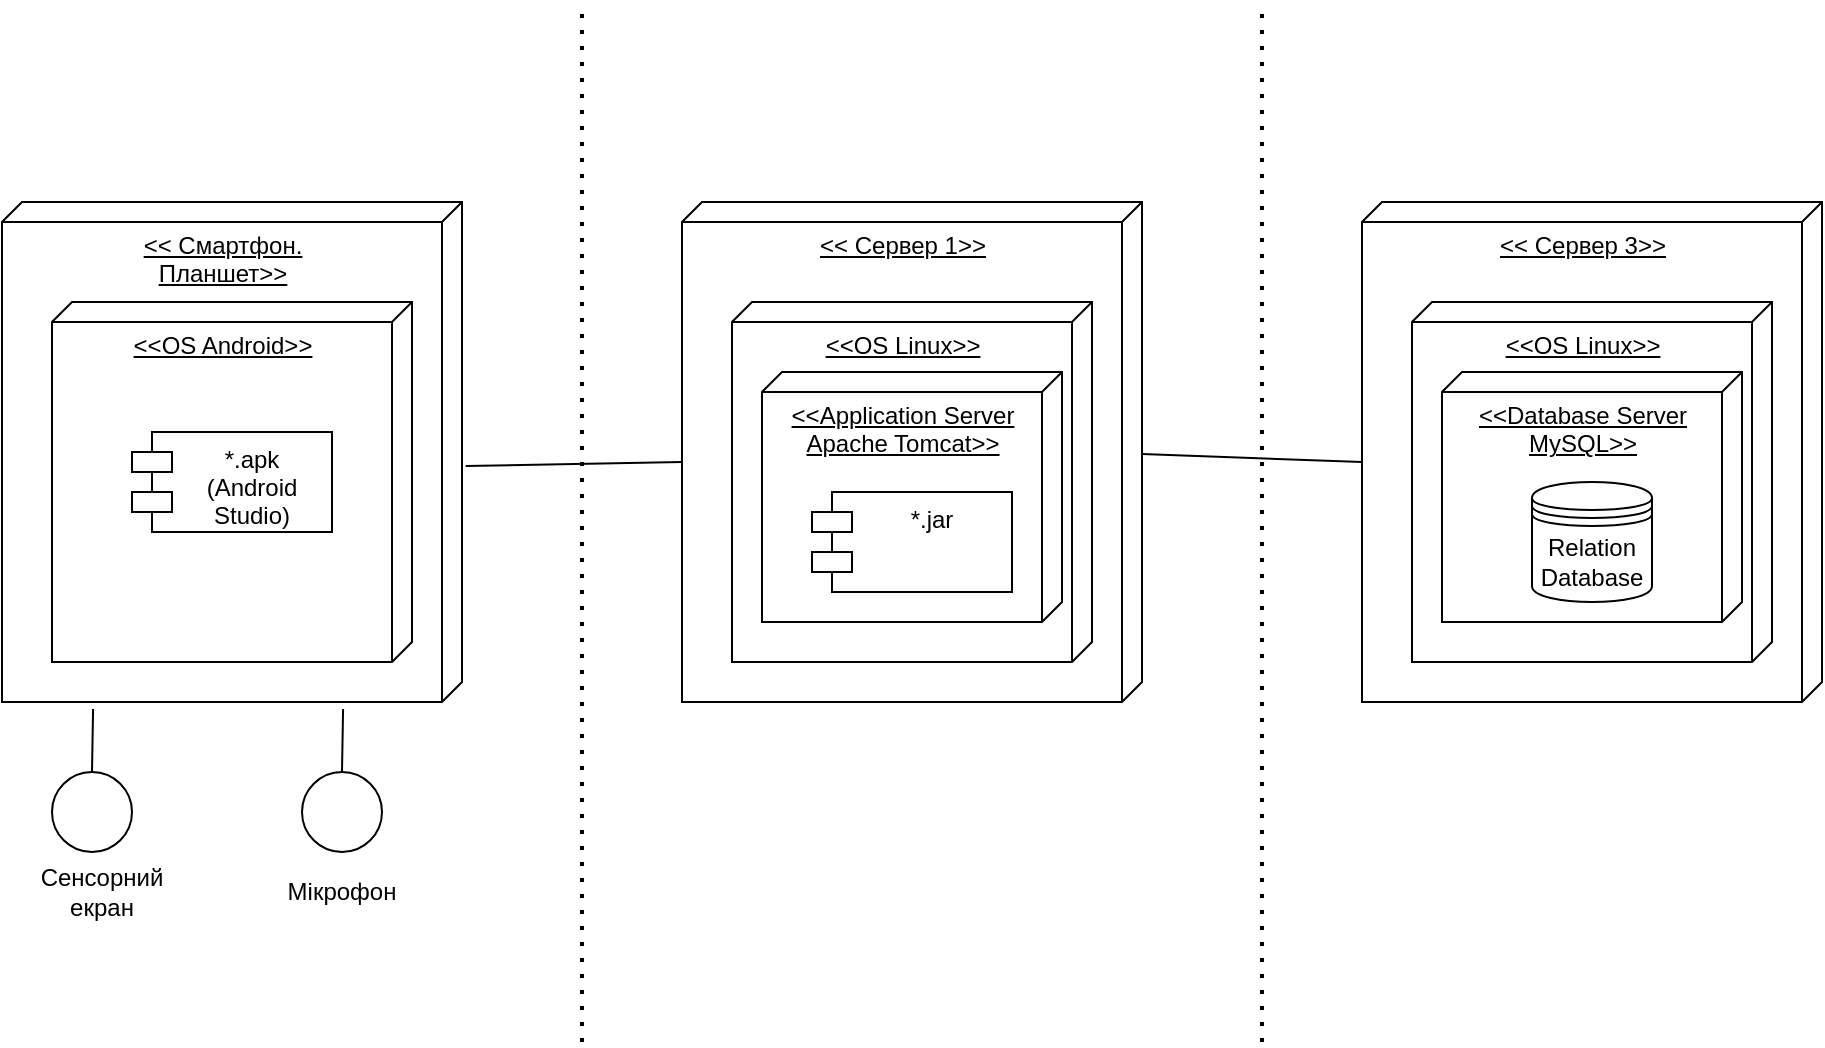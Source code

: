 <mxfile version="21.8.2" type="device">
  <diagram name="Page-1" id="9f46799a-70d6-7492-0946-bef42562c5a5">
    <mxGraphModel dx="1434" dy="884" grid="0" gridSize="10" guides="1" tooltips="1" connect="1" arrows="1" fold="1" page="1" pageScale="1" pageWidth="1100" pageHeight="850" background="none" math="0" shadow="0">
      <root>
        <mxCell id="0" />
        <mxCell id="1" parent="0" />
        <mxCell id="ZWZ4TqS6q02lusVHSzw_-1" value="&amp;lt;&amp;lt; Смартфон. &lt;br&gt;Планшет&amp;gt;&amp;gt;" style="verticalAlign=top;align=center;spacingTop=8;spacingLeft=2;spacingRight=12;shape=cube;size=10;direction=south;fontStyle=4;html=1;" parent="1" vertex="1">
          <mxGeometry x="70" y="140" width="230" height="250" as="geometry" />
        </mxCell>
        <mxCell id="ZWZ4TqS6q02lusVHSzw_-2" value="&amp;lt;&amp;lt;ОS Android&amp;gt;&amp;gt;" style="verticalAlign=top;align=center;spacingTop=8;spacingLeft=2;spacingRight=12;shape=cube;size=10;direction=south;fontStyle=4;html=1;" parent="1" vertex="1">
          <mxGeometry x="95" y="190" width="180" height="180" as="geometry" />
        </mxCell>
        <mxCell id="ZWZ4TqS6q02lusVHSzw_-3" value="*.apk&#xa;(Android &#xa;Studio)" style="shape=module;align=left;spacingLeft=20;align=center;verticalAlign=top;" parent="1" vertex="1">
          <mxGeometry x="135" y="255" width="100" height="50" as="geometry" />
        </mxCell>
        <mxCell id="ZWZ4TqS6q02lusVHSzw_-7" value="" style="ellipse;whiteSpace=wrap;html=1;aspect=fixed;" parent="1" vertex="1">
          <mxGeometry x="95" y="425" width="40" height="40" as="geometry" />
        </mxCell>
        <mxCell id="ZWZ4TqS6q02lusVHSzw_-8" value="Сенcорний екран" style="text;html=1;strokeColor=none;fillColor=none;align=center;verticalAlign=middle;whiteSpace=wrap;rounded=0;" parent="1" vertex="1">
          <mxGeometry x="90" y="470" width="60" height="30" as="geometry" />
        </mxCell>
        <mxCell id="ZWZ4TqS6q02lusVHSzw_-9" value="" style="endArrow=none;html=1;rounded=0;exitX=1.014;exitY=0.802;exitDx=0;exitDy=0;exitPerimeter=0;entryX=0.5;entryY=0;entryDx=0;entryDy=0;" parent="1" source="ZWZ4TqS6q02lusVHSzw_-1" target="ZWZ4TqS6q02lusVHSzw_-7" edge="1">
          <mxGeometry width="50" height="50" relative="1" as="geometry">
            <mxPoint x="570" y="360" as="sourcePoint" />
            <mxPoint x="620" y="310" as="targetPoint" />
          </mxGeometry>
        </mxCell>
        <mxCell id="ZWZ4TqS6q02lusVHSzw_-10" value="" style="ellipse;whiteSpace=wrap;html=1;aspect=fixed;" parent="1" vertex="1">
          <mxGeometry x="220" y="425" width="40" height="40" as="geometry" />
        </mxCell>
        <mxCell id="ZWZ4TqS6q02lusVHSzw_-11" value="" style="endArrow=none;html=1;rounded=0;exitX=1.014;exitY=0.802;exitDx=0;exitDy=0;exitPerimeter=0;entryX=0.5;entryY=0;entryDx=0;entryDy=0;" parent="1" target="ZWZ4TqS6q02lusVHSzw_-10" edge="1">
          <mxGeometry width="50" height="50" relative="1" as="geometry">
            <mxPoint x="240.54" y="393.5" as="sourcePoint" />
            <mxPoint x="745" y="310" as="targetPoint" />
          </mxGeometry>
        </mxCell>
        <mxCell id="ZWZ4TqS6q02lusVHSzw_-12" value="Мікрофон" style="text;html=1;strokeColor=none;fillColor=none;align=center;verticalAlign=middle;whiteSpace=wrap;rounded=0;" parent="1" vertex="1">
          <mxGeometry x="210" y="470" width="60" height="30" as="geometry" />
        </mxCell>
        <mxCell id="ZWZ4TqS6q02lusVHSzw_-13" value="&amp;lt;&amp;lt; Сервер 1&amp;gt;&amp;gt;" style="verticalAlign=top;align=center;spacingTop=8;spacingLeft=2;spacingRight=12;shape=cube;size=10;direction=south;fontStyle=4;html=1;" parent="1" vertex="1">
          <mxGeometry x="410" y="140" width="230" height="250" as="geometry" />
        </mxCell>
        <mxCell id="ZWZ4TqS6q02lusVHSzw_-14" value="&amp;lt;&amp;lt;ОS Linux&amp;gt;&amp;gt;" style="verticalAlign=top;align=center;spacingTop=8;spacingLeft=2;spacingRight=12;shape=cube;size=10;direction=south;fontStyle=4;html=1;" parent="1" vertex="1">
          <mxGeometry x="435" y="190" width="180" height="180" as="geometry" />
        </mxCell>
        <mxCell id="ZWZ4TqS6q02lusVHSzw_-22" value="&amp;lt;&amp;lt;Application Server &lt;br&gt;Apache Tomcat&amp;gt;&amp;gt;" style="verticalAlign=top;align=center;spacingTop=8;spacingLeft=2;spacingRight=12;shape=cube;size=10;direction=south;fontStyle=4;html=1;" parent="1" vertex="1">
          <mxGeometry x="450" y="225" width="150" height="125" as="geometry" />
        </mxCell>
        <mxCell id="ZWZ4TqS6q02lusVHSzw_-23" value="*.jar" style="shape=module;align=left;spacingLeft=20;align=center;verticalAlign=top;" parent="1" vertex="1">
          <mxGeometry x="475" y="285" width="100" height="50" as="geometry" />
        </mxCell>
        <mxCell id="ZWZ4TqS6q02lusVHSzw_-24" value="&amp;lt;&amp;lt; Сервер 3&amp;gt;&amp;gt;" style="verticalAlign=top;align=center;spacingTop=8;spacingLeft=2;spacingRight=12;shape=cube;size=10;direction=south;fontStyle=4;html=1;" parent="1" vertex="1">
          <mxGeometry x="750" y="140" width="230" height="250" as="geometry" />
        </mxCell>
        <mxCell id="ZWZ4TqS6q02lusVHSzw_-25" value="&amp;lt;&amp;lt;ОS Linux&amp;gt;&amp;gt;" style="verticalAlign=top;align=center;spacingTop=8;spacingLeft=2;spacingRight=12;shape=cube;size=10;direction=south;fontStyle=4;html=1;" parent="1" vertex="1">
          <mxGeometry x="775" y="190" width="180" height="180" as="geometry" />
        </mxCell>
        <mxCell id="ZWZ4TqS6q02lusVHSzw_-26" value="&amp;lt;&amp;lt;Database Server&lt;br&gt;MySQL&amp;gt;&amp;gt;" style="verticalAlign=top;align=center;spacingTop=8;spacingLeft=2;spacingRight=12;shape=cube;size=10;direction=south;fontStyle=4;html=1;" parent="1" vertex="1">
          <mxGeometry x="790" y="225" width="150" height="125" as="geometry" />
        </mxCell>
        <mxCell id="ZWZ4TqS6q02lusVHSzw_-28" value="" style="shape=datastore;whiteSpace=wrap;html=1;" parent="1" vertex="1">
          <mxGeometry x="835" y="280" width="60" height="60" as="geometry" />
        </mxCell>
        <mxCell id="ZWZ4TqS6q02lusVHSzw_-29" value="Relation&lt;br&gt;Database" style="text;html=1;strokeColor=none;fillColor=none;align=center;verticalAlign=middle;whiteSpace=wrap;rounded=0;" parent="1" vertex="1">
          <mxGeometry x="835" y="305" width="60" height="30" as="geometry" />
        </mxCell>
        <mxCell id="ZWZ4TqS6q02lusVHSzw_-30" value="" style="endArrow=none;html=1;rounded=0;exitX=0.528;exitY=-0.008;exitDx=0;exitDy=0;exitPerimeter=0;entryX=0;entryY=0;entryDx=130;entryDy=230;entryPerimeter=0;" parent="1" source="ZWZ4TqS6q02lusVHSzw_-1" target="ZWZ4TqS6q02lusVHSzw_-13" edge="1">
          <mxGeometry width="50" height="50" relative="1" as="geometry">
            <mxPoint x="570" y="360" as="sourcePoint" />
            <mxPoint x="620" y="310" as="targetPoint" />
          </mxGeometry>
        </mxCell>
        <mxCell id="ZWZ4TqS6q02lusVHSzw_-31" value="" style="endArrow=none;html=1;rounded=0;exitX=0.528;exitY=-0.008;exitDx=0;exitDy=0;exitPerimeter=0;entryX=0;entryY=0;entryDx=130;entryDy=230;entryPerimeter=0;" parent="1" target="ZWZ4TqS6q02lusVHSzw_-24" edge="1">
          <mxGeometry width="50" height="50" relative="1" as="geometry">
            <mxPoint x="640" y="266" as="sourcePoint" />
            <mxPoint x="748.16" y="264" as="targetPoint" />
          </mxGeometry>
        </mxCell>
        <mxCell id="ZWZ4TqS6q02lusVHSzw_-32" value="" style="endArrow=none;dashed=1;html=1;dashPattern=1 3;strokeWidth=2;rounded=0;" parent="1" edge="1">
          <mxGeometry width="50" height="50" relative="1" as="geometry">
            <mxPoint x="360" y="560" as="sourcePoint" />
            <mxPoint x="360" y="40" as="targetPoint" />
          </mxGeometry>
        </mxCell>
        <mxCell id="ZWZ4TqS6q02lusVHSzw_-33" value="" style="endArrow=none;dashed=1;html=1;dashPattern=1 3;strokeWidth=2;rounded=0;" parent="1" edge="1">
          <mxGeometry width="50" height="50" relative="1" as="geometry">
            <mxPoint x="700.0" y="560" as="sourcePoint" />
            <mxPoint x="700.0" y="40.0" as="targetPoint" />
          </mxGeometry>
        </mxCell>
      </root>
    </mxGraphModel>
  </diagram>
</mxfile>
